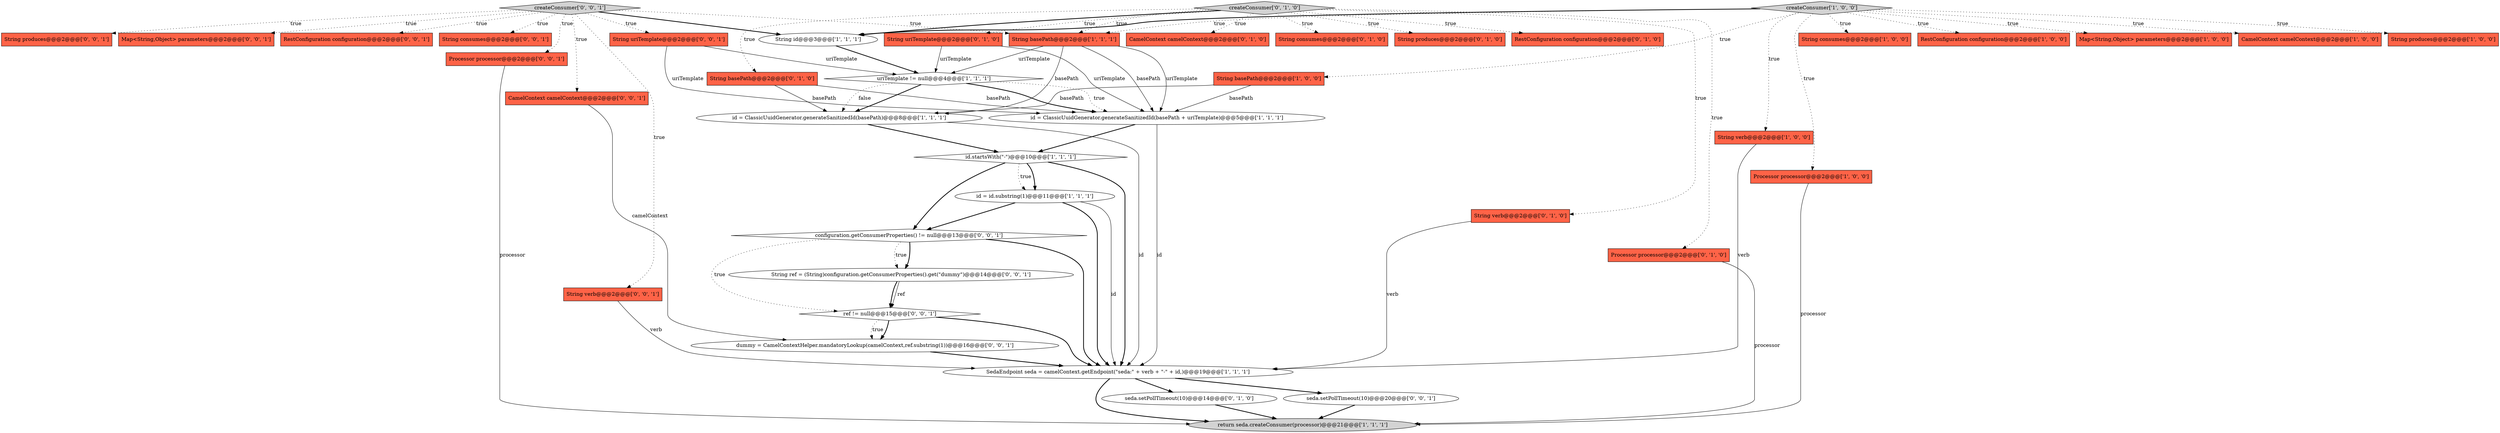digraph {
37 [style = filled, label = "String uriTemplate@@@2@@@['0', '0', '1']", fillcolor = tomato, shape = box image = "AAA0AAABBB3BBB"];
31 [style = filled, label = "Processor processor@@@2@@@['0', '0', '1']", fillcolor = tomato, shape = box image = "AAA0AAABBB3BBB"];
20 [style = filled, label = "CamelContext camelContext@@@2@@@['0', '1', '0']", fillcolor = tomato, shape = box image = "AAA0AAABBB2BBB"];
34 [style = filled, label = "seda.setPollTimeout(10)@@@20@@@['0', '0', '1']", fillcolor = white, shape = ellipse image = "AAA0AAABBB3BBB"];
16 [style = filled, label = "id = id.substring(1)@@@11@@@['1', '1', '1']", fillcolor = white, shape = ellipse image = "AAA0AAABBB1BBB"];
22 [style = filled, label = "String verb@@@2@@@['0', '1', '0']", fillcolor = tomato, shape = box image = "AAA0AAABBB2BBB"];
9 [style = filled, label = "String consumes@@@2@@@['1', '0', '0']", fillcolor = tomato, shape = box image = "AAA0AAABBB1BBB"];
30 [style = filled, label = "CamelContext camelContext@@@2@@@['0', '0', '1']", fillcolor = tomato, shape = box image = "AAA0AAABBB3BBB"];
4 [style = filled, label = "String basePath@@@2@@@['1', '0', '0']", fillcolor = tomato, shape = box image = "AAA0AAABBB1BBB"];
28 [style = filled, label = "String produces@@@2@@@['0', '0', '1']", fillcolor = tomato, shape = box image = "AAA0AAABBB3BBB"];
19 [style = filled, label = "String consumes@@@2@@@['0', '1', '0']", fillcolor = tomato, shape = box image = "AAA0AAABBB2BBB"];
14 [style = filled, label = "createConsumer['1', '0', '0']", fillcolor = lightgray, shape = diamond image = "AAA0AAABBB1BBB"];
13 [style = filled, label = "id.startsWith(\"-\")@@@10@@@['1', '1', '1']", fillcolor = white, shape = diamond image = "AAA0AAABBB1BBB"];
18 [style = filled, label = "String uriTemplate@@@2@@@['0', '1', '0']", fillcolor = tomato, shape = box image = "AAA0AAABBB2BBB"];
6 [style = filled, label = "String verb@@@2@@@['1', '0', '0']", fillcolor = tomato, shape = box image = "AAA0AAABBB1BBB"];
39 [style = filled, label = "Map<String,Object> parameters@@@2@@@['0', '0', '1']", fillcolor = tomato, shape = box image = "AAA0AAABBB3BBB"];
8 [style = filled, label = "Processor processor@@@2@@@['1', '0', '0']", fillcolor = tomato, shape = box image = "AAA0AAABBB1BBB"];
41 [style = filled, label = "ref != null@@@15@@@['0', '0', '1']", fillcolor = white, shape = diamond image = "AAA0AAABBB3BBB"];
10 [style = filled, label = "RestConfiguration configuration@@@2@@@['1', '0', '0']", fillcolor = tomato, shape = box image = "AAA0AAABBB1BBB"];
24 [style = filled, label = "String produces@@@2@@@['0', '1', '0']", fillcolor = tomato, shape = box image = "AAA0AAABBB2BBB"];
0 [style = filled, label = "SedaEndpoint seda = camelContext.getEndpoint(\"seda:\" + verb + \"-\" + id,)@@@19@@@['1', '1', '1']", fillcolor = white, shape = ellipse image = "AAA0AAABBB1BBB"];
2 [style = filled, label = "id = ClassicUuidGenerator.generateSanitizedId(basePath + uriTemplate)@@@5@@@['1', '1', '1']", fillcolor = white, shape = ellipse image = "AAA0AAABBB1BBB"];
5 [style = filled, label = "String id@@@3@@@['1', '1', '1']", fillcolor = white, shape = ellipse image = "AAA0AAABBB1BBB"];
7 [style = filled, label = "Map<String,Object> parameters@@@2@@@['1', '0', '0']", fillcolor = tomato, shape = box image = "AAA0AAABBB1BBB"];
26 [style = filled, label = "Processor processor@@@2@@@['0', '1', '0']", fillcolor = tomato, shape = box image = "AAA0AAABBB2BBB"];
33 [style = filled, label = "dummy = CamelContextHelper.mandatoryLookup(camelContext,ref.substring(1))@@@16@@@['0', '0', '1']", fillcolor = white, shape = ellipse image = "AAA0AAABBB3BBB"];
15 [style = filled, label = "String basePath@@@2@@@['1', '1', '1']", fillcolor = tomato, shape = box image = "AAA0AAABBB1BBB"];
35 [style = filled, label = "createConsumer['0', '0', '1']", fillcolor = lightgray, shape = diamond image = "AAA0AAABBB3BBB"];
3 [style = filled, label = "CamelContext camelContext@@@2@@@['1', '0', '0']", fillcolor = tomato, shape = box image = "AAA0AAABBB1BBB"];
12 [style = filled, label = "String produces@@@2@@@['1', '0', '0']", fillcolor = tomato, shape = box image = "AAA0AAABBB1BBB"];
36 [style = filled, label = "RestConfiguration configuration@@@2@@@['0', '0', '1']", fillcolor = tomato, shape = box image = "AAA0AAABBB3BBB"];
17 [style = filled, label = "return seda.createConsumer(processor)@@@21@@@['1', '1', '1']", fillcolor = lightgray, shape = ellipse image = "AAA0AAABBB1BBB"];
29 [style = filled, label = "String verb@@@2@@@['0', '0', '1']", fillcolor = tomato, shape = box image = "AAA0AAABBB3BBB"];
27 [style = filled, label = "RestConfiguration configuration@@@2@@@['0', '1', '0']", fillcolor = tomato, shape = box image = "AAA0AAABBB2BBB"];
40 [style = filled, label = "String consumes@@@2@@@['0', '0', '1']", fillcolor = tomato, shape = box image = "AAA0AAABBB3BBB"];
21 [style = filled, label = "seda.setPollTimeout(10)@@@14@@@['0', '1', '0']", fillcolor = white, shape = ellipse image = "AAA1AAABBB2BBB"];
25 [style = filled, label = "createConsumer['0', '1', '0']", fillcolor = lightgray, shape = diamond image = "AAA0AAABBB2BBB"];
23 [style = filled, label = "String basePath@@@2@@@['0', '1', '0']", fillcolor = tomato, shape = box image = "AAA0AAABBB2BBB"];
11 [style = filled, label = "id = ClassicUuidGenerator.generateSanitizedId(basePath)@@@8@@@['1', '1', '1']", fillcolor = white, shape = ellipse image = "AAA0AAABBB1BBB"];
32 [style = filled, label = "String ref = (String)configuration.getConsumerProperties().get(\"dummy\")@@@14@@@['0', '0', '1']", fillcolor = white, shape = ellipse image = "AAA0AAABBB3BBB"];
1 [style = filled, label = "uriTemplate != null@@@4@@@['1', '1', '1']", fillcolor = white, shape = diamond image = "AAA0AAABBB1BBB"];
38 [style = filled, label = "configuration.getConsumerProperties() != null@@@13@@@['0', '0', '1']", fillcolor = white, shape = diamond image = "AAA0AAABBB3BBB"];
16->0 [style = solid, label="id"];
14->5 [style = bold, label=""];
38->32 [style = bold, label=""];
14->4 [style = dotted, label="true"];
29->0 [style = solid, label="verb"];
25->18 [style = dotted, label="true"];
35->37 [style = dotted, label="true"];
41->33 [style = bold, label=""];
35->36 [style = dotted, label="true"];
14->3 [style = dotted, label="true"];
35->29 [style = dotted, label="true"];
13->0 [style = bold, label=""];
30->33 [style = solid, label="camelContext"];
2->13 [style = bold, label=""];
35->15 [style = dotted, label="true"];
31->17 [style = solid, label="processor"];
5->1 [style = bold, label=""];
25->20 [style = dotted, label="true"];
21->17 [style = bold, label=""];
23->2 [style = solid, label="basePath"];
15->1 [style = solid, label="uriTemplate"];
16->0 [style = bold, label=""];
13->16 [style = dotted, label="true"];
41->0 [style = bold, label=""];
14->8 [style = dotted, label="true"];
38->32 [style = dotted, label="true"];
35->31 [style = dotted, label="true"];
25->15 [style = dotted, label="true"];
14->7 [style = dotted, label="true"];
25->26 [style = dotted, label="true"];
25->22 [style = dotted, label="true"];
16->38 [style = bold, label=""];
18->2 [style = solid, label="uriTemplate"];
34->17 [style = bold, label=""];
37->1 [style = solid, label="uriTemplate"];
14->12 [style = dotted, label="true"];
13->38 [style = bold, label=""];
38->41 [style = dotted, label="true"];
1->11 [style = bold, label=""];
14->6 [style = dotted, label="true"];
41->33 [style = dotted, label="true"];
32->41 [style = solid, label="ref"];
22->0 [style = solid, label="verb"];
35->28 [style = dotted, label="true"];
37->2 [style = solid, label="uriTemplate"];
35->5 [style = bold, label=""];
25->27 [style = dotted, label="true"];
6->0 [style = solid, label="verb"];
15->2 [style = solid, label="uriTemplate"];
11->0 [style = solid, label="id"];
26->17 [style = solid, label="processor"];
25->5 [style = bold, label=""];
14->15 [style = dotted, label="true"];
13->16 [style = bold, label=""];
25->19 [style = dotted, label="true"];
18->1 [style = solid, label="uriTemplate"];
25->24 [style = dotted, label="true"];
35->40 [style = dotted, label="true"];
0->21 [style = bold, label=""];
8->17 [style = solid, label="processor"];
11->13 [style = bold, label=""];
0->17 [style = bold, label=""];
14->10 [style = dotted, label="true"];
1->2 [style = dotted, label="true"];
38->0 [style = bold, label=""];
35->30 [style = dotted, label="true"];
4->11 [style = solid, label="basePath"];
0->34 [style = bold, label=""];
32->41 [style = bold, label=""];
33->0 [style = bold, label=""];
2->0 [style = solid, label="id"];
23->11 [style = solid, label="basePath"];
1->2 [style = bold, label=""];
4->2 [style = solid, label="basePath"];
1->11 [style = dotted, label="false"];
25->23 [style = dotted, label="true"];
35->39 [style = dotted, label="true"];
15->11 [style = solid, label="basePath"];
15->2 [style = solid, label="basePath"];
14->9 [style = dotted, label="true"];
}

